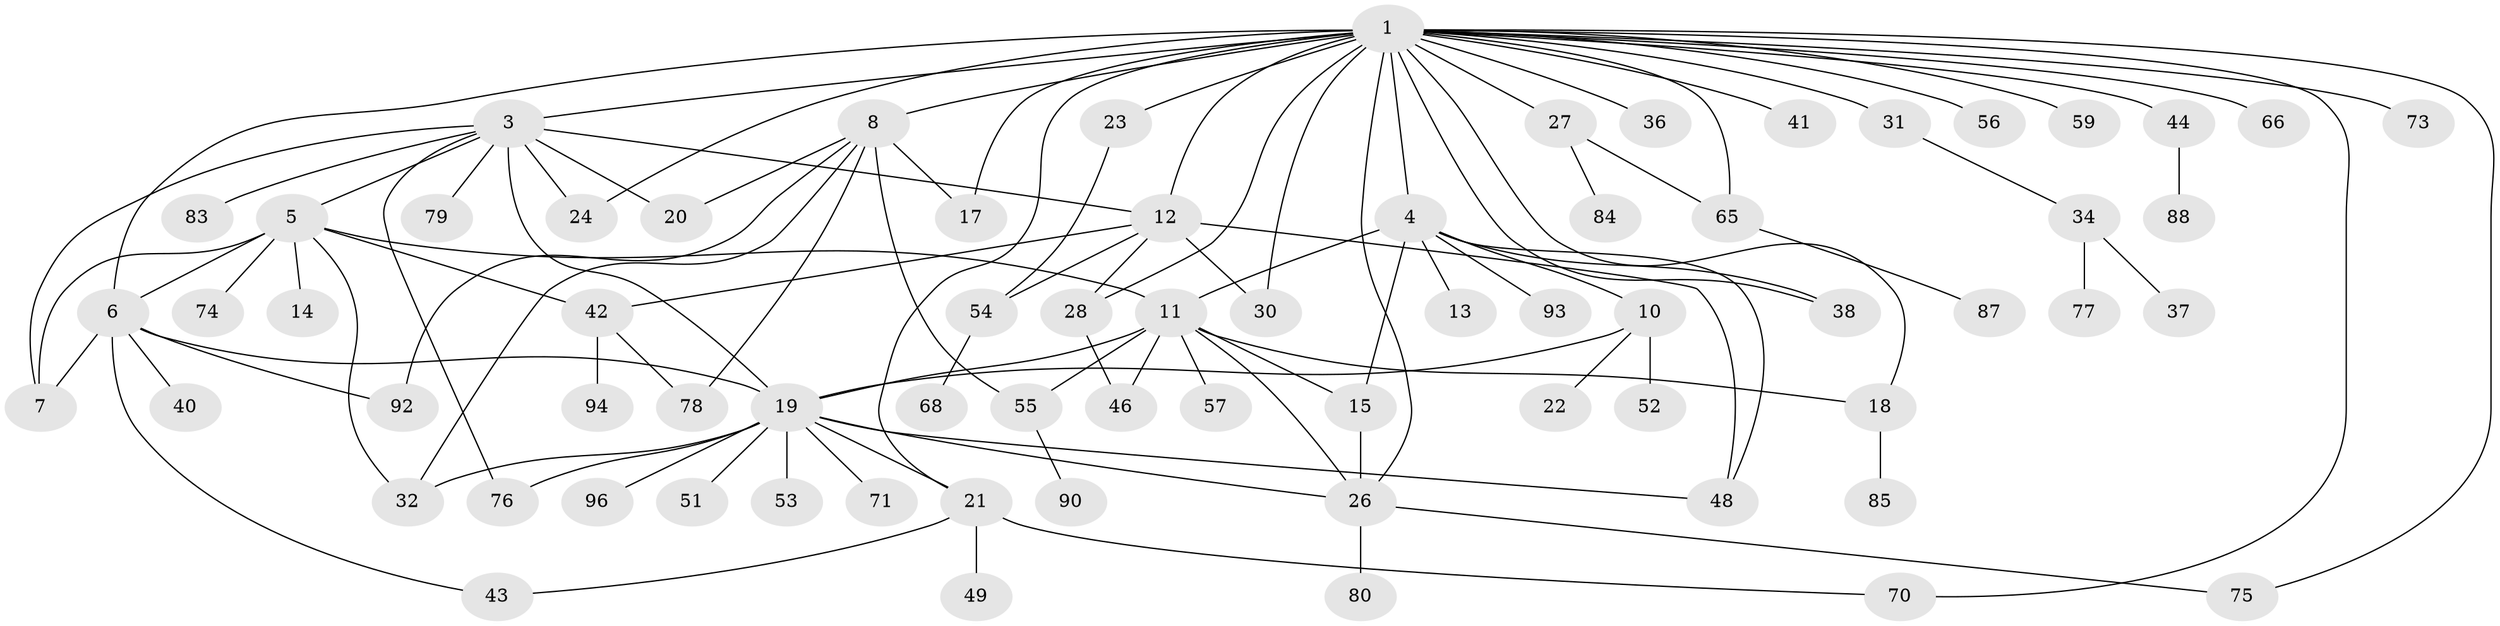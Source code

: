 // original degree distribution, {11: 0.01020408163265306, 20: 0.01020408163265306, 9: 0.030612244897959183, 6: 0.02040816326530612, 8: 0.030612244897959183, 3: 0.15306122448979592, 7: 0.02040816326530612, 4: 0.05102040816326531, 5: 0.02040816326530612, 2: 0.25510204081632654, 1: 0.3979591836734694}
// Generated by graph-tools (version 1.1) at 2025/11/02/27/25 16:11:11]
// undirected, 70 vertices, 104 edges
graph export_dot {
graph [start="1"]
  node [color=gray90,style=filled];
  1 [super="+2"];
  3 [super="+98"];
  4 [super="+9"];
  5 [super="+64"];
  6 [super="+25"];
  7;
  8 [super="+67"];
  10 [super="+35"];
  11 [super="+16"];
  12 [super="+97"];
  13 [super="+61"];
  14;
  15;
  17 [super="+29"];
  18 [super="+81"];
  19 [super="+45"];
  20 [super="+50"];
  21 [super="+39"];
  22;
  23 [super="+72"];
  24;
  26 [super="+47"];
  27 [super="+33"];
  28 [super="+62"];
  30;
  31;
  32;
  34 [super="+69"];
  36;
  37;
  38;
  40;
  41;
  42 [super="+60"];
  43 [super="+58"];
  44;
  46;
  48;
  49 [super="+63"];
  51;
  52;
  53;
  54 [super="+91"];
  55 [super="+89"];
  56 [super="+82"];
  57;
  59;
  65 [super="+95"];
  66;
  68;
  70;
  71;
  73;
  74;
  75 [super="+86"];
  76;
  77;
  78;
  79;
  80;
  83;
  84;
  85;
  87;
  88;
  90;
  92;
  93;
  94;
  96;
  1 -- 3;
  1 -- 4;
  1 -- 6 [weight=2];
  1 -- 8 [weight=2];
  1 -- 12;
  1 -- 18;
  1 -- 21 [weight=2];
  1 -- 23;
  1 -- 24;
  1 -- 31;
  1 -- 66;
  1 -- 70;
  1 -- 73;
  1 -- 17;
  1 -- 27;
  1 -- 30;
  1 -- 36;
  1 -- 38;
  1 -- 41;
  1 -- 44;
  1 -- 56;
  1 -- 59;
  1 -- 75;
  1 -- 26;
  1 -- 28;
  1 -- 65;
  3 -- 5;
  3 -- 12;
  3 -- 19 [weight=2];
  3 -- 20;
  3 -- 24;
  3 -- 79;
  3 -- 83;
  3 -- 76;
  3 -- 7;
  4 -- 38;
  4 -- 48;
  4 -- 93;
  4 -- 11;
  4 -- 10;
  4 -- 13;
  4 -- 15;
  5 -- 6;
  5 -- 7;
  5 -- 11;
  5 -- 14;
  5 -- 32;
  5 -- 42;
  5 -- 74;
  6 -- 7;
  6 -- 40;
  6 -- 43;
  6 -- 19;
  6 -- 92;
  8 -- 20;
  8 -- 78;
  8 -- 92;
  8 -- 17;
  8 -- 32;
  8 -- 55;
  10 -- 22;
  10 -- 52;
  10 -- 19;
  11 -- 15;
  11 -- 18;
  11 -- 19;
  11 -- 46;
  11 -- 55;
  11 -- 26;
  11 -- 57;
  12 -- 28;
  12 -- 30;
  12 -- 42;
  12 -- 48;
  12 -- 54;
  15 -- 26;
  18 -- 85;
  19 -- 21;
  19 -- 26;
  19 -- 48;
  19 -- 71;
  19 -- 32;
  19 -- 96;
  19 -- 76;
  19 -- 51;
  19 -- 53;
  21 -- 49;
  21 -- 70;
  21 -- 43;
  23 -- 54;
  26 -- 80;
  26 -- 75;
  27 -- 84;
  27 -- 65;
  28 -- 46;
  31 -- 34;
  34 -- 37;
  34 -- 77;
  42 -- 94;
  42 -- 78;
  44 -- 88;
  54 -- 68;
  55 -- 90;
  65 -- 87;
}
